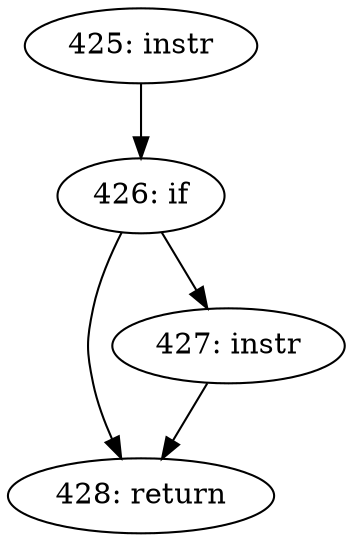 digraph CFG_keepalive_time_when {
425 [label="425: instr"]
	425 -> 426
426 [label="426: if"]
	426 -> 428
	426 -> 427
427 [label="427: instr"]
	427 -> 428
428 [label="428: return"]
	
}
